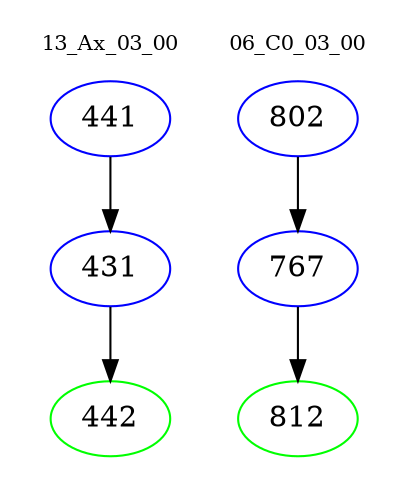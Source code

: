 digraph{
subgraph cluster_0 {
color = white
label = "13_Ax_03_00";
fontsize=10;
T0_441 [label="441", color="blue"]
T0_441 -> T0_431 [color="black"]
T0_431 [label="431", color="blue"]
T0_431 -> T0_442 [color="black"]
T0_442 [label="442", color="green"]
}
subgraph cluster_1 {
color = white
label = "06_C0_03_00";
fontsize=10;
T1_802 [label="802", color="blue"]
T1_802 -> T1_767 [color="black"]
T1_767 [label="767", color="blue"]
T1_767 -> T1_812 [color="black"]
T1_812 [label="812", color="green"]
}
}
